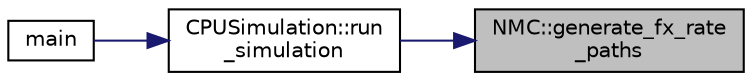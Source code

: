 digraph "NMC::generate_fx_rate_paths"
{
 // LATEX_PDF_SIZE
  edge [fontname="Helvetica",fontsize="10",labelfontname="Helvetica",labelfontsize="10"];
  node [fontname="Helvetica",fontsize="10",shape=record];
  rankdir="RL";
  Node1 [label="NMC::generate_fx_rate\l_paths",height=0.2,width=0.4,color="black", fillcolor="grey75", style="filled", fontcolor="black",tooltip="Generate FX rate paths."];
  Node1 -> Node2 [dir="back",color="midnightblue",fontsize="10",style="solid"];
  Node2 [label="CPUSimulation::run\l_simulation",height=0.2,width=0.4,color="black", fillcolor="white", style="filled",URL="$namespace_c_p_u_simulation.html#a632c99c15666e72e49c81f8a8e4e26b5",tooltip="Run the simulation on CPU."];
  Node2 -> Node3 [dir="back",color="midnightblue",fontsize="10",style="solid"];
  Node3 [label="main",height=0.2,width=0.4,color="black", fillcolor="white", style="filled",URL="$main_8cpp.html#a0ddf1224851353fc92bfbff6f499fa97",tooltip="Main function."];
}
